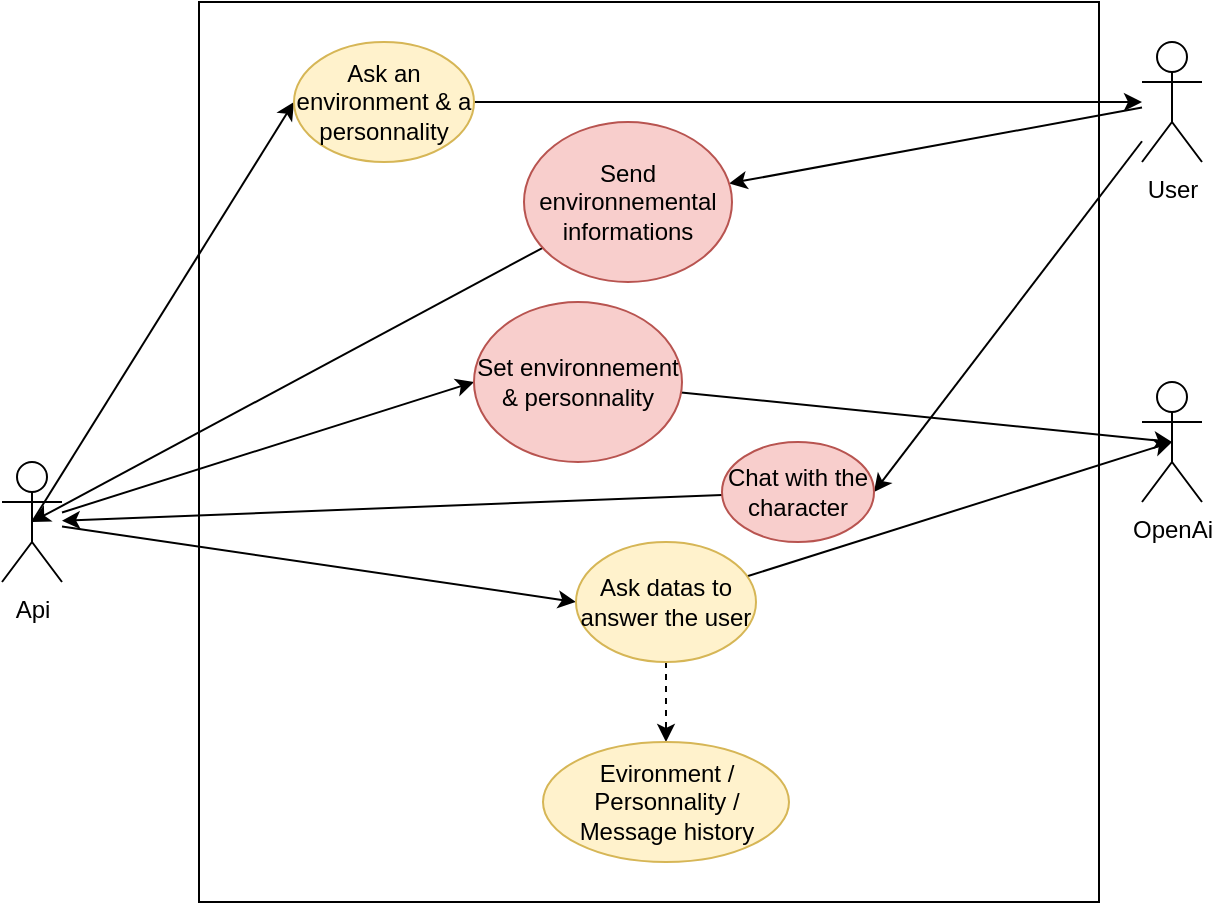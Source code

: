 <mxfile version="20.8.5" type="github">
  <diagram id="QrX-EznrX8NcuX-Z5qwo" name="Page-1">
    <mxGraphModel dx="1235" dy="568" grid="1" gridSize="10" guides="1" tooltips="1" connect="1" arrows="1" fold="1" page="1" pageScale="1" pageWidth="827" pageHeight="1169" math="0" shadow="0">
      <root>
        <mxCell id="0" />
        <mxCell id="1" parent="0" />
        <mxCell id="k7uYUYKEQTDLJ0aiQLSv-1" value="" style="whiteSpace=wrap;html=1;aspect=fixed;" vertex="1" parent="1">
          <mxGeometry x="198.5" y="10" width="450" height="450" as="geometry" />
        </mxCell>
        <mxCell id="k7uYUYKEQTDLJ0aiQLSv-32" style="edgeStyle=none;rounded=0;orthogonalLoop=1;jettySize=auto;html=1;" edge="1" parent="1" source="k7uYUYKEQTDLJ0aiQLSv-2" target="k7uYUYKEQTDLJ0aiQLSv-31">
          <mxGeometry relative="1" as="geometry" />
        </mxCell>
        <mxCell id="k7uYUYKEQTDLJ0aiQLSv-40" style="edgeStyle=none;rounded=0;orthogonalLoop=1;jettySize=auto;html=1;entryX=1;entryY=0.5;entryDx=0;entryDy=0;" edge="1" parent="1" source="k7uYUYKEQTDLJ0aiQLSv-2" target="k7uYUYKEQTDLJ0aiQLSv-39">
          <mxGeometry relative="1" as="geometry" />
        </mxCell>
        <mxCell id="k7uYUYKEQTDLJ0aiQLSv-2" value="User" style="shape=umlActor;verticalLabelPosition=bottom;verticalAlign=top;html=1;outlineConnect=0;" vertex="1" parent="1">
          <mxGeometry x="670" y="30" width="30" height="60" as="geometry" />
        </mxCell>
        <mxCell id="k7uYUYKEQTDLJ0aiQLSv-3" value="OpenAi" style="shape=umlActor;verticalLabelPosition=bottom;verticalAlign=top;html=1;outlineConnect=0;" vertex="1" parent="1">
          <mxGeometry x="670" y="200" width="30" height="60" as="geometry" />
        </mxCell>
        <mxCell id="k7uYUYKEQTDLJ0aiQLSv-8" style="rounded=0;orthogonalLoop=1;jettySize=auto;html=1;exitX=0.5;exitY=0.5;exitDx=0;exitDy=0;exitPerimeter=0;entryX=0;entryY=0.5;entryDx=0;entryDy=0;" edge="1" parent="1" source="k7uYUYKEQTDLJ0aiQLSv-4" target="k7uYUYKEQTDLJ0aiQLSv-7">
          <mxGeometry relative="1" as="geometry" />
        </mxCell>
        <mxCell id="k7uYUYKEQTDLJ0aiQLSv-36" style="edgeStyle=none;rounded=0;orthogonalLoop=1;jettySize=auto;html=1;entryX=0;entryY=0.5;entryDx=0;entryDy=0;" edge="1" parent="1" source="k7uYUYKEQTDLJ0aiQLSv-4" target="k7uYUYKEQTDLJ0aiQLSv-35">
          <mxGeometry relative="1" as="geometry" />
        </mxCell>
        <mxCell id="k7uYUYKEQTDLJ0aiQLSv-44" style="edgeStyle=none;rounded=0;orthogonalLoop=1;jettySize=auto;html=1;entryX=0;entryY=0.5;entryDx=0;entryDy=0;" edge="1" parent="1" source="k7uYUYKEQTDLJ0aiQLSv-4" target="k7uYUYKEQTDLJ0aiQLSv-43">
          <mxGeometry relative="1" as="geometry" />
        </mxCell>
        <mxCell id="k7uYUYKEQTDLJ0aiQLSv-4" value="Api" style="shape=umlActor;verticalLabelPosition=bottom;verticalAlign=top;html=1;outlineConnect=0;" vertex="1" parent="1">
          <mxGeometry x="100" y="240" width="30" height="60" as="geometry" />
        </mxCell>
        <mxCell id="k7uYUYKEQTDLJ0aiQLSv-10" style="rounded=0;orthogonalLoop=1;jettySize=auto;html=1;" edge="1" parent="1" source="k7uYUYKEQTDLJ0aiQLSv-7" target="k7uYUYKEQTDLJ0aiQLSv-2">
          <mxGeometry relative="1" as="geometry" />
        </mxCell>
        <mxCell id="k7uYUYKEQTDLJ0aiQLSv-7" value="&lt;div&gt;Ask an environment &amp;amp; a personnality&lt;/div&gt;" style="ellipse;whiteSpace=wrap;html=1;fillColor=#fff2cc;strokeColor=#d6b656;" vertex="1" parent="1">
          <mxGeometry x="246" y="30" width="90" height="60" as="geometry" />
        </mxCell>
        <mxCell id="k7uYUYKEQTDLJ0aiQLSv-42" style="edgeStyle=none;rounded=0;orthogonalLoop=1;jettySize=auto;html=1;entryX=0.5;entryY=0.5;entryDx=0;entryDy=0;entryPerimeter=0;" edge="1" parent="1" source="k7uYUYKEQTDLJ0aiQLSv-31" target="k7uYUYKEQTDLJ0aiQLSv-4">
          <mxGeometry relative="1" as="geometry" />
        </mxCell>
        <mxCell id="k7uYUYKEQTDLJ0aiQLSv-31" value="&lt;div&gt;Send environnemental informations&lt;/div&gt;" style="ellipse;whiteSpace=wrap;html=1;fillColor=#f8cecc;strokeColor=#b85450;" vertex="1" parent="1">
          <mxGeometry x="361" y="70" width="104" height="80" as="geometry" />
        </mxCell>
        <mxCell id="k7uYUYKEQTDLJ0aiQLSv-37" style="edgeStyle=none;rounded=0;orthogonalLoop=1;jettySize=auto;html=1;entryX=0.5;entryY=0.5;entryDx=0;entryDy=0;entryPerimeter=0;" edge="1" parent="1" source="k7uYUYKEQTDLJ0aiQLSv-35" target="k7uYUYKEQTDLJ0aiQLSv-3">
          <mxGeometry relative="1" as="geometry" />
        </mxCell>
        <mxCell id="k7uYUYKEQTDLJ0aiQLSv-35" value="&lt;div&gt;Set environnement &amp;amp; personnality&lt;/div&gt;" style="ellipse;whiteSpace=wrap;html=1;fillColor=#f8cecc;strokeColor=#b85450;" vertex="1" parent="1">
          <mxGeometry x="336" y="160" width="104" height="80" as="geometry" />
        </mxCell>
        <mxCell id="k7uYUYKEQTDLJ0aiQLSv-41" style="edgeStyle=none;rounded=0;orthogonalLoop=1;jettySize=auto;html=1;" edge="1" parent="1" source="k7uYUYKEQTDLJ0aiQLSv-39" target="k7uYUYKEQTDLJ0aiQLSv-4">
          <mxGeometry relative="1" as="geometry">
            <mxPoint x="180" y="130" as="targetPoint" />
          </mxGeometry>
        </mxCell>
        <mxCell id="k7uYUYKEQTDLJ0aiQLSv-39" value="&lt;div&gt;Chat with the character&lt;/div&gt;" style="ellipse;whiteSpace=wrap;html=1;fillColor=#f8cecc;strokeColor=#b85450;" vertex="1" parent="1">
          <mxGeometry x="460" y="230" width="76" height="50" as="geometry" />
        </mxCell>
        <mxCell id="k7uYUYKEQTDLJ0aiQLSv-46" style="edgeStyle=none;rounded=0;orthogonalLoop=1;jettySize=auto;html=1;entryX=0.5;entryY=0.5;entryDx=0;entryDy=0;entryPerimeter=0;" edge="1" parent="1" source="k7uYUYKEQTDLJ0aiQLSv-43" target="k7uYUYKEQTDLJ0aiQLSv-3">
          <mxGeometry relative="1" as="geometry" />
        </mxCell>
        <mxCell id="k7uYUYKEQTDLJ0aiQLSv-48" value="" style="edgeStyle=none;rounded=0;orthogonalLoop=1;jettySize=auto;html=1;dashed=1;" edge="1" parent="1" source="k7uYUYKEQTDLJ0aiQLSv-43" target="k7uYUYKEQTDLJ0aiQLSv-47">
          <mxGeometry relative="1" as="geometry" />
        </mxCell>
        <mxCell id="k7uYUYKEQTDLJ0aiQLSv-43" value="&lt;div&gt;Ask datas to answer the user&lt;/div&gt;" style="ellipse;whiteSpace=wrap;html=1;fillColor=#fff2cc;strokeColor=#d6b656;" vertex="1" parent="1">
          <mxGeometry x="387" y="280" width="90" height="60" as="geometry" />
        </mxCell>
        <mxCell id="k7uYUYKEQTDLJ0aiQLSv-47" value="Evironment / Personnality / Message history" style="ellipse;whiteSpace=wrap;html=1;fillColor=#fff2cc;strokeColor=#d6b656;" vertex="1" parent="1">
          <mxGeometry x="370.5" y="380" width="123" height="60" as="geometry" />
        </mxCell>
      </root>
    </mxGraphModel>
  </diagram>
</mxfile>
